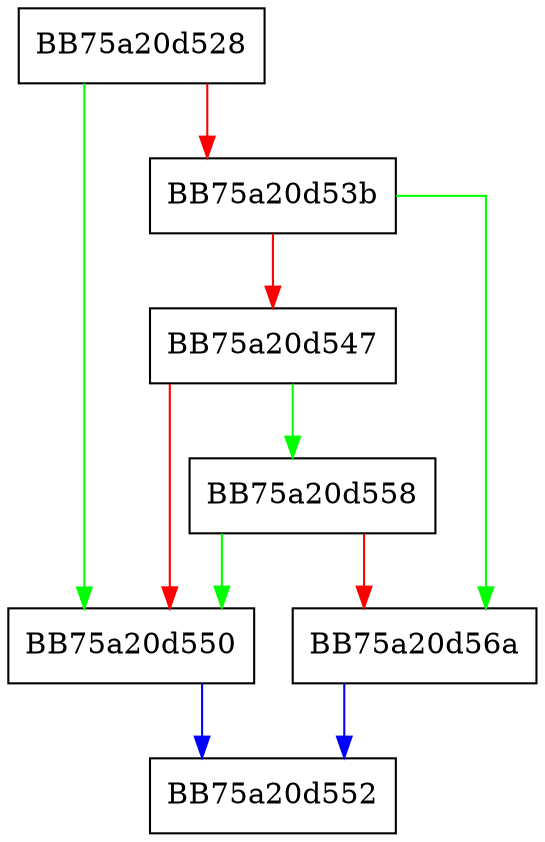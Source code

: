 digraph GroupShouldInheritRecId {
  node [shape="box"];
  graph [splines=ortho];
  BB75a20d528 -> BB75a20d550 [color="green"];
  BB75a20d528 -> BB75a20d53b [color="red"];
  BB75a20d53b -> BB75a20d56a [color="green"];
  BB75a20d53b -> BB75a20d547 [color="red"];
  BB75a20d547 -> BB75a20d558 [color="green"];
  BB75a20d547 -> BB75a20d550 [color="red"];
  BB75a20d550 -> BB75a20d552 [color="blue"];
  BB75a20d558 -> BB75a20d550 [color="green"];
  BB75a20d558 -> BB75a20d56a [color="red"];
  BB75a20d56a -> BB75a20d552 [color="blue"];
}